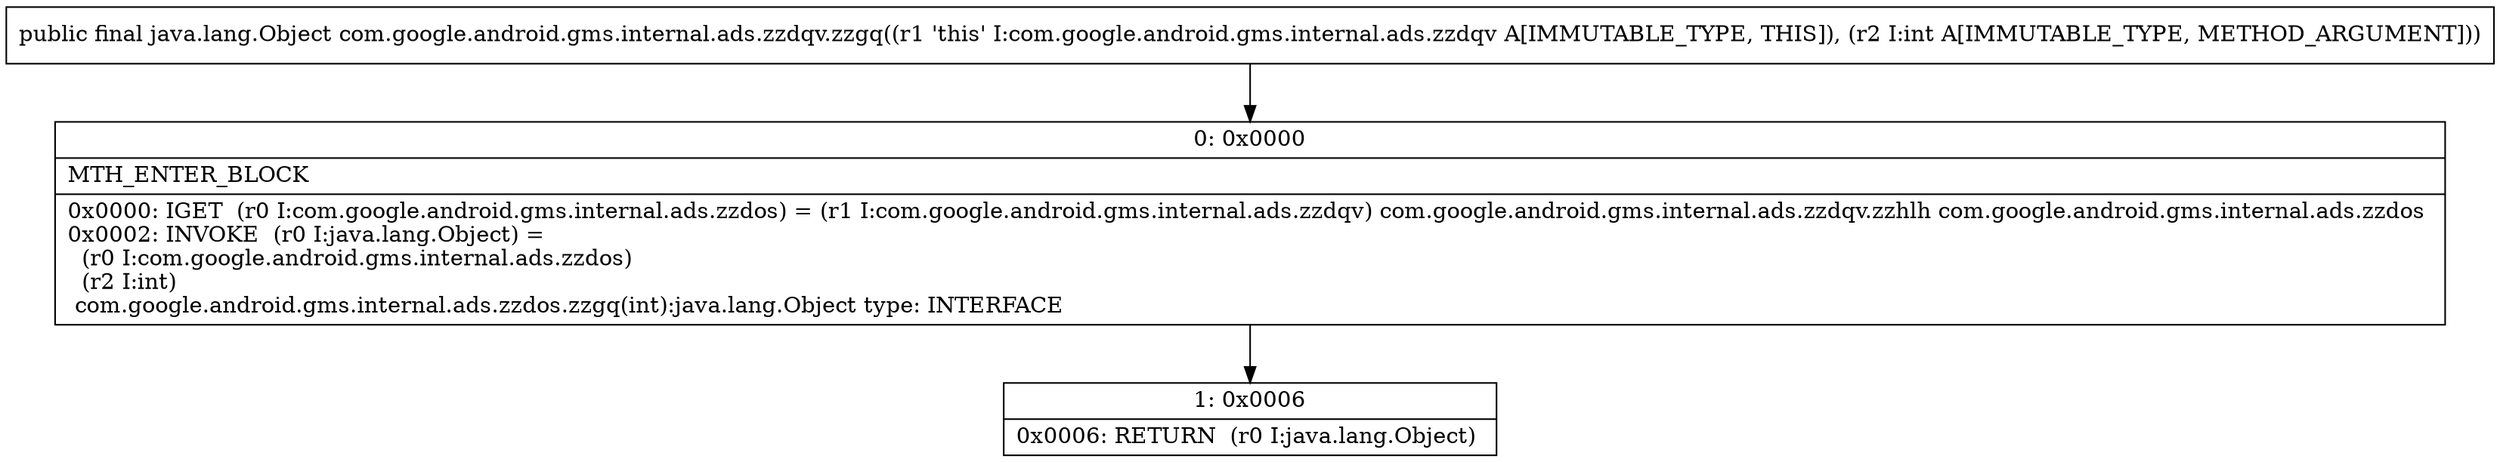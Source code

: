 digraph "CFG forcom.google.android.gms.internal.ads.zzdqv.zzgq(I)Ljava\/lang\/Object;" {
Node_0 [shape=record,label="{0\:\ 0x0000|MTH_ENTER_BLOCK\l|0x0000: IGET  (r0 I:com.google.android.gms.internal.ads.zzdos) = (r1 I:com.google.android.gms.internal.ads.zzdqv) com.google.android.gms.internal.ads.zzdqv.zzhlh com.google.android.gms.internal.ads.zzdos \l0x0002: INVOKE  (r0 I:java.lang.Object) = \l  (r0 I:com.google.android.gms.internal.ads.zzdos)\l  (r2 I:int)\l com.google.android.gms.internal.ads.zzdos.zzgq(int):java.lang.Object type: INTERFACE \l}"];
Node_1 [shape=record,label="{1\:\ 0x0006|0x0006: RETURN  (r0 I:java.lang.Object) \l}"];
MethodNode[shape=record,label="{public final java.lang.Object com.google.android.gms.internal.ads.zzdqv.zzgq((r1 'this' I:com.google.android.gms.internal.ads.zzdqv A[IMMUTABLE_TYPE, THIS]), (r2 I:int A[IMMUTABLE_TYPE, METHOD_ARGUMENT])) }"];
MethodNode -> Node_0;
Node_0 -> Node_1;
}

